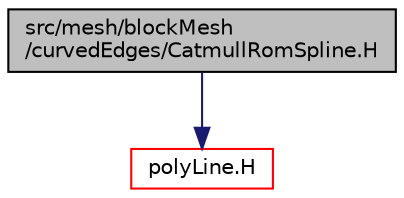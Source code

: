 digraph "src/mesh/blockMesh/curvedEdges/CatmullRomSpline.H"
{
  bgcolor="transparent";
  edge [fontname="Helvetica",fontsize="10",labelfontname="Helvetica",labelfontsize="10"];
  node [fontname="Helvetica",fontsize="10",shape=record];
  Node0 [label="src/mesh/blockMesh\l/curvedEdges/CatmullRomSpline.H",height=0.2,width=0.4,color="black", fillcolor="grey75", style="filled", fontcolor="black"];
  Node0 -> Node1 [color="midnightblue",fontsize="10",style="solid",fontname="Helvetica"];
  Node1 [label="polyLine.H",height=0.2,width=0.4,color="red",URL="$a07613.html"];
}
